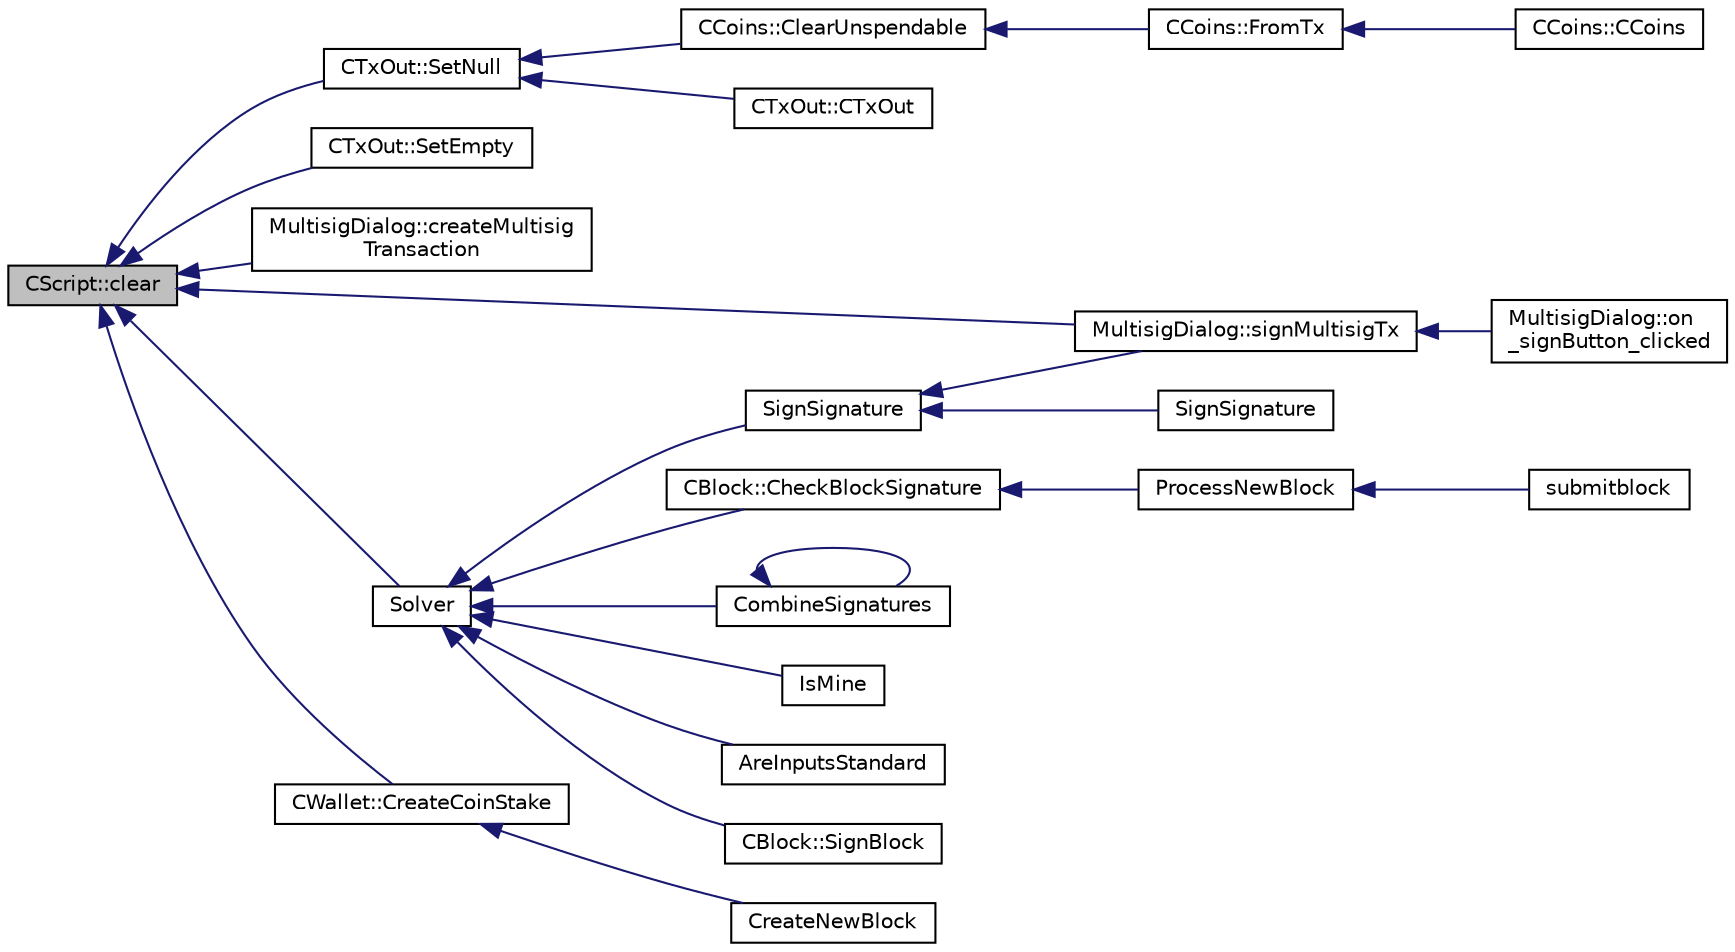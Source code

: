 digraph "CScript::clear"
{
  edge [fontname="Helvetica",fontsize="10",labelfontname="Helvetica",labelfontsize="10"];
  node [fontname="Helvetica",fontsize="10",shape=record];
  rankdir="LR";
  Node29 [label="CScript::clear",height=0.2,width=0.4,color="black", fillcolor="grey75", style="filled", fontcolor="black"];
  Node29 -> Node30 [dir="back",color="midnightblue",fontsize="10",style="solid",fontname="Helvetica"];
  Node30 [label="CTxOut::SetNull",height=0.2,width=0.4,color="black", fillcolor="white", style="filled",URL="$class_c_tx_out.html#a9fe5e6a1be651f130d3dc84a64e78a24"];
  Node30 -> Node31 [dir="back",color="midnightblue",fontsize="10",style="solid",fontname="Helvetica"];
  Node31 [label="CCoins::ClearUnspendable",height=0.2,width=0.4,color="black", fillcolor="white", style="filled",URL="$class_c_coins.html#ad8b649abb32bdba255adec6dcfd57fc5"];
  Node31 -> Node32 [dir="back",color="midnightblue",fontsize="10",style="solid",fontname="Helvetica"];
  Node32 [label="CCoins::FromTx",height=0.2,width=0.4,color="black", fillcolor="white", style="filled",URL="$class_c_coins.html#abf67e501a1d207c892c1f52dd383956e"];
  Node32 -> Node33 [dir="back",color="midnightblue",fontsize="10",style="solid",fontname="Helvetica"];
  Node33 [label="CCoins::CCoins",height=0.2,width=0.4,color="black", fillcolor="white", style="filled",URL="$class_c_coins.html#a303f3b245c339c11a1ea4318b01ec290",tooltip="construct a CCoins from a CTransaction, at a given height "];
  Node30 -> Node34 [dir="back",color="midnightblue",fontsize="10",style="solid",fontname="Helvetica"];
  Node34 [label="CTxOut::CTxOut",height=0.2,width=0.4,color="black", fillcolor="white", style="filled",URL="$class_c_tx_out.html#a46110a759b21c75968297768f759be59"];
  Node29 -> Node35 [dir="back",color="midnightblue",fontsize="10",style="solid",fontname="Helvetica"];
  Node35 [label="CTxOut::SetEmpty",height=0.2,width=0.4,color="black", fillcolor="white", style="filled",URL="$class_c_tx_out.html#aef15a8068187af08b25a7ddfbf8d7744"];
  Node29 -> Node36 [dir="back",color="midnightblue",fontsize="10",style="solid",fontname="Helvetica"];
  Node36 [label="MultisigDialog::createMultisig\lTransaction",height=0.2,width=0.4,color="black", fillcolor="white", style="filled",URL="$class_multisig_dialog.html#aef15617d396337a9ebdd9516f825ac4a"];
  Node29 -> Node37 [dir="back",color="midnightblue",fontsize="10",style="solid",fontname="Helvetica"];
  Node37 [label="MultisigDialog::signMultisigTx",height=0.2,width=0.4,color="black", fillcolor="white", style="filled",URL="$class_multisig_dialog.html#accd639f522281361bdf409e88909eb98"];
  Node37 -> Node38 [dir="back",color="midnightblue",fontsize="10",style="solid",fontname="Helvetica"];
  Node38 [label="MultisigDialog::on\l_signButton_clicked",height=0.2,width=0.4,color="black", fillcolor="white", style="filled",URL="$class_multisig_dialog.html#a5fdc6c2578e0f4e2f7900a3723d223ae"];
  Node29 -> Node39 [dir="back",color="midnightblue",fontsize="10",style="solid",fontname="Helvetica"];
  Node39 [label="Solver",height=0.2,width=0.4,color="black", fillcolor="white", style="filled",URL="$sign_8cpp.html#a8e31b29d5a654a570c493f7aa9c3abd9",tooltip="Sign scriptPubKey with private keys stored in keystore, given transaction hash and hash type..."];
  Node39 -> Node40 [dir="back",color="midnightblue",fontsize="10",style="solid",fontname="Helvetica"];
  Node40 [label="AreInputsStandard",height=0.2,width=0.4,color="black", fillcolor="white", style="filled",URL="$main_8h.html#a791e33e18bea9861e449e6ebcfce8890",tooltip="Check transaction inputs, and make sure any pay-to-script-hash transactions are evaluating IsStandard..."];
  Node39 -> Node41 [dir="back",color="midnightblue",fontsize="10",style="solid",fontname="Helvetica"];
  Node41 [label="CBlock::SignBlock",height=0.2,width=0.4,color="black", fillcolor="white", style="filled",URL="$class_c_block.html#a9bb6e84becb89ae53a2251d28732420c"];
  Node39 -> Node42 [dir="back",color="midnightblue",fontsize="10",style="solid",fontname="Helvetica"];
  Node42 [label="CBlock::CheckBlockSignature",height=0.2,width=0.4,color="black", fillcolor="white", style="filled",URL="$class_c_block.html#a2ff0deeda85c23cde1a78365d6fc6c2c"];
  Node42 -> Node43 [dir="back",color="midnightblue",fontsize="10",style="solid",fontname="Helvetica"];
  Node43 [label="ProcessNewBlock",height=0.2,width=0.4,color="black", fillcolor="white", style="filled",URL="$main_8h.html#abb32e71aca0c6a769d419194ada13851",tooltip="Process an incoming block. "];
  Node43 -> Node44 [dir="back",color="midnightblue",fontsize="10",style="solid",fontname="Helvetica"];
  Node44 [label="submitblock",height=0.2,width=0.4,color="black", fillcolor="white", style="filled",URL="$rpcmining_8cpp.html#a6fc1aa077add8cb1c74207056616134d"];
  Node39 -> Node45 [dir="back",color="midnightblue",fontsize="10",style="solid",fontname="Helvetica"];
  Node45 [label="SignSignature",height=0.2,width=0.4,color="black", fillcolor="white", style="filled",URL="$sign_8h.html#a3b014c5c7c258e53d1e933017025beeb"];
  Node45 -> Node37 [dir="back",color="midnightblue",fontsize="10",style="solid",fontname="Helvetica"];
  Node45 -> Node46 [dir="back",color="midnightblue",fontsize="10",style="solid",fontname="Helvetica"];
  Node46 [label="SignSignature",height=0.2,width=0.4,color="black", fillcolor="white", style="filled",URL="$sign_8h.html#aa6f2e97f4c070155f2fbcbe95c25c6ff"];
  Node39 -> Node47 [dir="back",color="midnightblue",fontsize="10",style="solid",fontname="Helvetica"];
  Node47 [label="CombineSignatures",height=0.2,width=0.4,color="black", fillcolor="white", style="filled",URL="$sign_8h.html#a76ecd8ba7d2e6e3f4de1b5784c5eece0",tooltip="Given two sets of signatures for scriptPubKey, possibly with OP_0 placeholders, combine them intellig..."];
  Node47 -> Node47 [dir="back",color="midnightblue",fontsize="10",style="solid",fontname="Helvetica"];
  Node39 -> Node48 [dir="back",color="midnightblue",fontsize="10",style="solid",fontname="Helvetica"];
  Node48 [label="IsMine",height=0.2,width=0.4,color="black", fillcolor="white", style="filled",URL="$wallet__ismine_8h.html#ae1531a999ac1bfa59d70cfc984f1266b"];
  Node29 -> Node49 [dir="back",color="midnightblue",fontsize="10",style="solid",fontname="Helvetica"];
  Node49 [label="CWallet::CreateCoinStake",height=0.2,width=0.4,color="black", fillcolor="white", style="filled",URL="$group___actions.html#gaa5c623fd859d4155b17386bc7b785983"];
  Node49 -> Node50 [dir="back",color="midnightblue",fontsize="10",style="solid",fontname="Helvetica"];
  Node50 [label="CreateNewBlock",height=0.2,width=0.4,color="black", fillcolor="white", style="filled",URL="$miner_8h.html#ab22931abd69d3298e708ec7dccedebf7",tooltip="Generate a new block, without valid proof-of-work. "];
}
